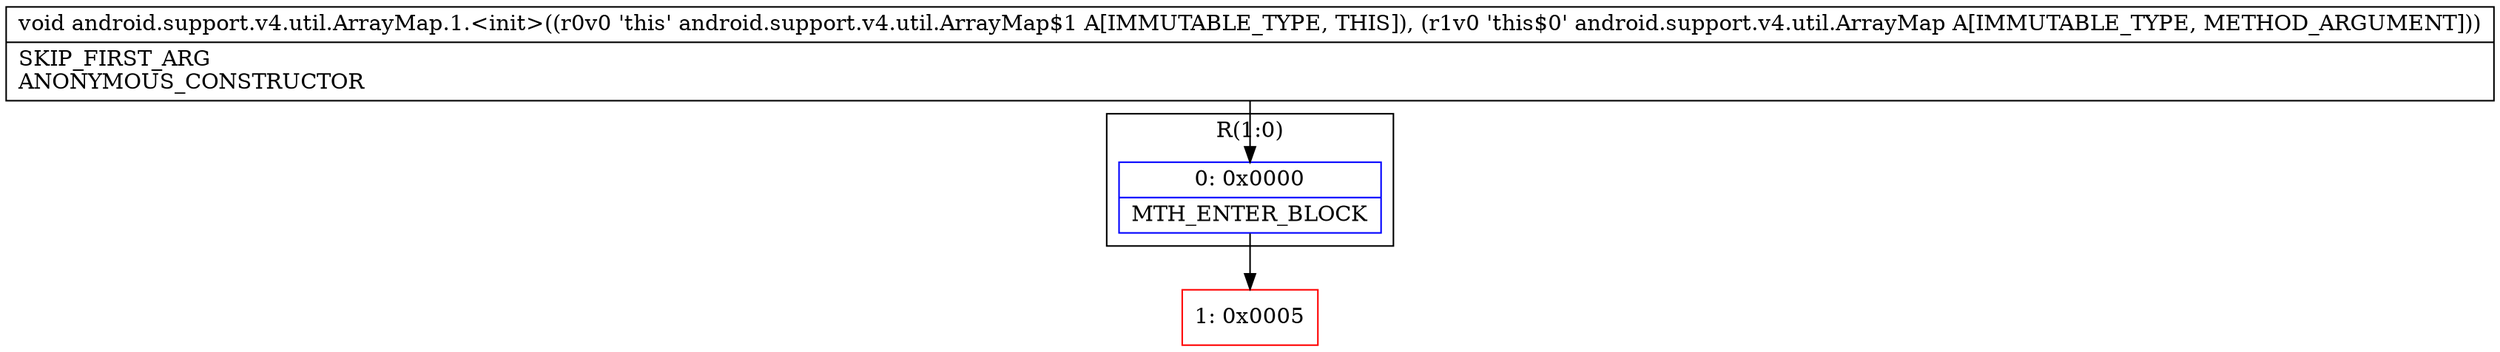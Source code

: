 digraph "CFG forandroid.support.v4.util.ArrayMap.1.\<init\>(Landroid\/support\/v4\/util\/ArrayMap;)V" {
subgraph cluster_Region_1425834607 {
label = "R(1:0)";
node [shape=record,color=blue];
Node_0 [shape=record,label="{0\:\ 0x0000|MTH_ENTER_BLOCK\l}"];
}
Node_1 [shape=record,color=red,label="{1\:\ 0x0005}"];
MethodNode[shape=record,label="{void android.support.v4.util.ArrayMap.1.\<init\>((r0v0 'this' android.support.v4.util.ArrayMap$1 A[IMMUTABLE_TYPE, THIS]), (r1v0 'this$0' android.support.v4.util.ArrayMap A[IMMUTABLE_TYPE, METHOD_ARGUMENT]))  | SKIP_FIRST_ARG\lANONYMOUS_CONSTRUCTOR\l}"];
MethodNode -> Node_0;
Node_0 -> Node_1;
}


